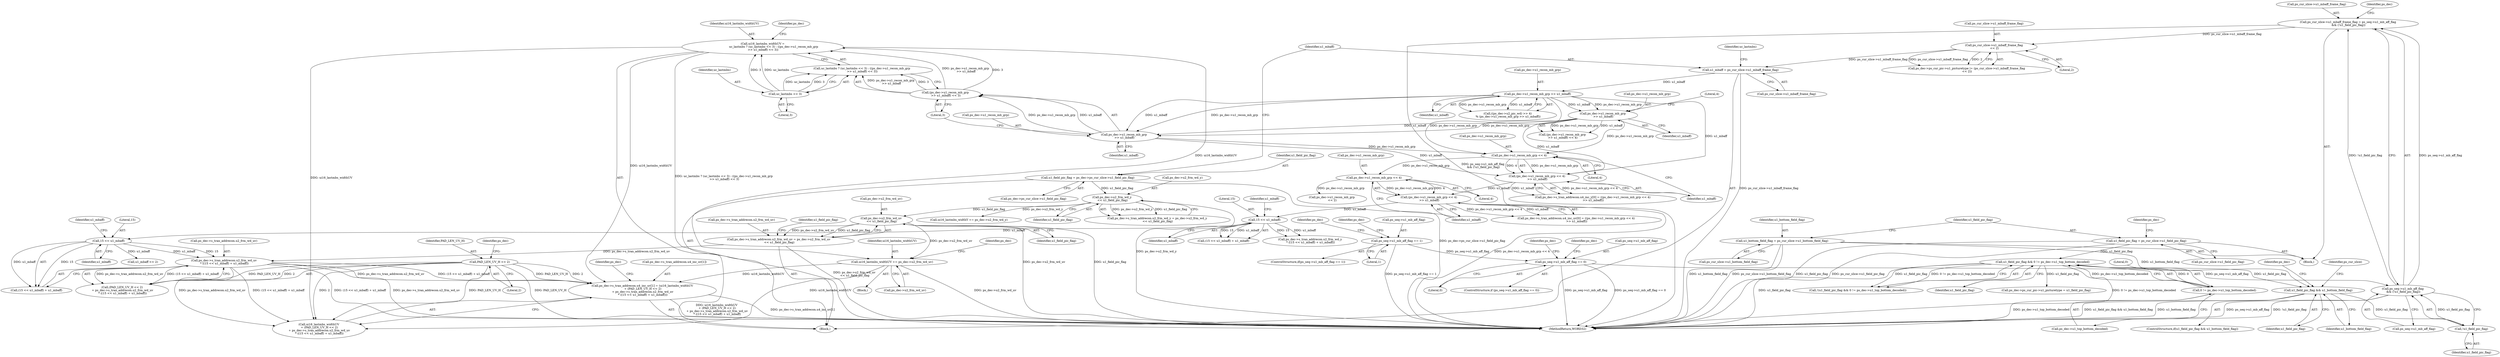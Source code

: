 digraph "0_Android_f634481e940421020e52f511c1fb34aac1db4b2f@integer" {
"1001919" [label="(Call,ps_dec->s_tran_addrecon.u4_inc_uv[1] = (ui16_lastmbs_widthUV\n + (PAD_LEN_UV_H << 2)\n + ps_dec->s_tran_addrecon.u2_frm_wd_uv\n * ((15 << u1_mbaff) + u1_mbaff)))"];
"1001859" [label="(Call,ui16_lastmbs_widthUV += ps_dec->u2_frm_wd_uv)"];
"1001846" [label="(Call,ps_dec->u2_frm_wd_uv\n << u1_field_pic_flag)"];
"1001835" [label="(Call,ps_dec->u2_frm_wd_y\n << u1_field_pic_flag)"];
"1001739" [label="(Call,u1_field_pic_flag = ps_dec->ps_cur_slice->u1_field_pic_flag)"];
"1001782" [label="(Call,ui16_lastmbs_widthUV =\n                        uc_lastmbs ? (uc_lastmbs << 3) : ((ps_dec->u1_recon_mb_grp\n >> u1_mbaff) << 3))"];
"1001786" [label="(Call,uc_lastmbs << 3)"];
"1001789" [label="(Call,(ps_dec->u1_recon_mb_grp\n >> u1_mbaff) << 3)"];
"1001790" [label="(Call,ps_dec->u1_recon_mb_grp\n >> u1_mbaff)"];
"1001761" [label="(Call,ps_dec->u1_recon_mb_grp >> u1_mbaff)"];
"1001747" [label="(Call,u1_mbaff = ps_cur_slice->u1_mbaff_frame_flag)"];
"1001364" [label="(Call,ps_cur_slice->u1_mbaff_frame_flag\n << 2)"];
"1001348" [label="(Call,ps_cur_slice->u1_mbaff_frame_flag = ps_seq->u1_mb_aff_flag\n && (!u1_field_pic_flag))"];
"1001352" [label="(Call,ps_seq->u1_mb_aff_flag\n && (!u1_field_pic_flag))"];
"1000312" [label="(Call,ps_seq->u1_mb_aff_flag == 0)"];
"1000284" [label="(Call,ps_seq->u1_mb_aff_flag == 1)"];
"1001356" [label="(Call,!u1_field_pic_flag)"];
"1001245" [label="(Call,u1_field_pic_flag && u1_bottom_field_flag)"];
"1000814" [label="(Call,u1_field_pic_flag && 0 != ps_dec->u1_top_bottom_decoded)"];
"1000181" [label="(Call,u1_field_pic_flag = ps_cur_slice->u1_field_pic_flag)"];
"1000816" [label="(Call,0 != ps_dec->u1_top_bottom_decoded)"];
"1000175" [label="(Call,u1_bottom_field_flag = ps_cur_slice->u1_bottom_field_flag)"];
"1001775" [label="(Call,ps_dec->u1_recon_mb_grp\n >> u1_mbaff)"];
"1001930" [label="(Call,PAD_LEN_UV_H << 2)"];
"1001933" [label="(Call,ps_dec->s_tran_addrecon.u2_frm_wd_uv\n * ((15 << u1_mbaff) + u1_mbaff))"];
"1001840" [label="(Call,ps_dec->s_tran_addrecon.u2_frm_wd_uv = ps_dec->u2_frm_wd_uv\n << u1_field_pic_flag)"];
"1001940" [label="(Call,15 << u1_mbaff)"];
"1001915" [label="(Call,15 << u1_mbaff)"];
"1001887" [label="(Call,(ps_dec->u1_recon_mb_grp << 4)\n >> u1_mbaff)"];
"1001888" [label="(Call,ps_dec->u1_recon_mb_grp << 4)"];
"1001873" [label="(Call,ps_dec->u1_recon_mb_grp << 4)"];
"1001872" [label="(Call,(ps_dec->u1_recon_mb_grp << 4)\n >> u1_mbaff)"];
"1001839" [label="(Identifier,u1_field_pic_flag)"];
"1001755" [label="(Call,((ps_dec->u2_pic_wd) >> 4)\n % (ps_dec->u1_recon_mb_grp >> u1_mbaff))"];
"1001774" [label="(Call,(ps_dec->u1_recon_mb_grp\n >> u1_mbaff) << 4)"];
"1001941" [label="(Literal,15)"];
"1001953" [label="(Call,ps_dec->u1_recon_mb_grp\n << 2)"];
"1000316" [label="(Literal,0)"];
"1001916" [label="(Literal,15)"];
"1001795" [label="(Literal,3)"];
"1001853" [label="(Block,)"];
"1001780" [label="(Literal,4)"];
"1001783" [label="(Identifier,ui16_lastmbs_widthUV)"];
"1000320" [label="(Identifier,ps_dec)"];
"1001348" [label="(Call,ps_cur_slice->u1_mbaff_frame_flag = ps_seq->u1_mb_aff_flag\n && (!u1_field_pic_flag))"];
"1000813" [label="(Call,!(u1_field_pic_flag && 0 != ps_dec->u1_top_bottom_decoded))"];
"1001786" [label="(Call,uc_lastmbs << 3)"];
"1001943" [label="(Identifier,u1_mbaff)"];
"1001929" [label="(Call,(PAD_LEN_UV_H << 2)\n + ps_dec->s_tran_addrecon.u2_frm_wd_uv\n * ((15 << u1_mbaff) + u1_mbaff))"];
"1001350" [label="(Identifier,ps_cur_slice)"];
"1000284" [label="(Call,ps_seq->u1_mb_aff_flag == 1)"];
"1001893" [label="(Identifier,u1_mbaff)"];
"1000177" [label="(Call,ps_cur_slice->u1_bottom_field_flag)"];
"1001246" [label="(Identifier,u1_field_pic_flag)"];
"1001874" [label="(Call,ps_dec->u1_recon_mb_grp)"];
"1001247" [label="(Identifier,u1_bottom_field_flag)"];
"1001878" [label="(Identifier,u1_mbaff)"];
"1001748" [label="(Identifier,u1_mbaff)"];
"1001762" [label="(Call,ps_dec->u1_recon_mb_grp)"];
"1001932" [label="(Literal,2)"];
"1001960" [label="(Call,u1_mbaff << 2)"];
"1001787" [label="(Identifier,uc_lastmbs)"];
"1000191" [label="(Identifier,ps_dec)"];
"1001873" [label="(Call,ps_dec->u1_recon_mb_grp << 4)"];
"1001761" [label="(Call,ps_dec->u1_recon_mb_grp >> u1_mbaff)"];
"1001840" [label="(Call,ps_dec->s_tran_addrecon.u2_frm_wd_uv = ps_dec->u2_frm_wd_uv\n << u1_field_pic_flag)"];
"1001791" [label="(Call,ps_dec->u1_recon_mb_grp)"];
"1000182" [label="(Identifier,u1_field_pic_flag)"];
"1000176" [label="(Identifier,u1_bottom_field_flag)"];
"1001917" [label="(Identifier,u1_mbaff)"];
"1000815" [label="(Identifier,u1_field_pic_flag)"];
"1001794" [label="(Identifier,u1_mbaff)"];
"1001747" [label="(Call,u1_mbaff = ps_cur_slice->u1_mbaff_frame_flag)"];
"1001352" [label="(Call,ps_seq->u1_mb_aff_flag\n && (!u1_field_pic_flag))"];
"1001739" [label="(Call,u1_field_pic_flag = ps_dec->ps_cur_slice->u1_field_pic_flag)"];
"1001789" [label="(Call,(ps_dec->u1_recon_mb_grp\n >> u1_mbaff) << 3)"];
"1001749" [label="(Call,ps_cur_slice->u1_mbaff_frame_flag)"];
"1001918" [label="(Identifier,u1_mbaff)"];
"1001864" [label="(Call,ps_dec->s_tran_addrecon.u4_inc_y[0] = ((ps_dec->u1_recon_mb_grp << 4)\n >> u1_mbaff))"];
"1001364" [label="(Call,ps_cur_slice->u1_mbaff_frame_flag\n << 2)"];
"1001784" [label="(Call,uc_lastmbs ? (uc_lastmbs << 3) : ((ps_dec->u1_recon_mb_grp\n >> u1_mbaff) << 3))"];
"1000285" [label="(Call,ps_seq->u1_mb_aff_flag)"];
"1000288" [label="(Literal,1)"];
"1001887" [label="(Call,(ps_dec->u1_recon_mb_grp << 4)\n >> u1_mbaff)"];
"1001790" [label="(Call,ps_dec->u1_recon_mb_grp\n >> u1_mbaff)"];
"1001889" [label="(Call,ps_dec->u1_recon_mb_grp)"];
"1001879" [label="(Call,ps_dec->s_tran_addrecon.u4_inc_uv[0] = ((ps_dec->u1_recon_mb_grp << 4)\n >> u1_mbaff))"];
"1001852" [label="(Identifier,u1_field_pic_flag)"];
"1001776" [label="(Call,ps_dec->u1_recon_mb_grp)"];
"1001754" [label="(Identifier,uc_lastmbs)"];
"1001868" [label="(Identifier,ps_dec)"];
"1001737" [label="(Block,)"];
"1001860" [label="(Identifier,ui16_lastmbs_widthUV)"];
"1001779" [label="(Identifier,u1_mbaff)"];
"1000818" [label="(Call,ps_dec->u1_top_bottom_decoded)"];
"1001368" [label="(Literal,2)"];
"1001861" [label="(Call,ps_dec->u2_frm_wd_uv)"];
"1001914" [label="(Call,(15 << u1_mbaff) + u1_mbaff)"];
"1001847" [label="(Call,ps_dec->u2_frm_wd_uv)"];
"1001854" [label="(Call,ui16_lastmbs_widthY += ps_dec->u2_frm_wd_y)"];
"1001829" [label="(Call,ps_dec->s_tran_addrecon.u2_frm_wd_y = ps_dec->u2_frm_wd_y\n << u1_field_pic_flag)"];
"1000325" [label="(Identifier,ps_dec)"];
"1001915" [label="(Call,15 << u1_mbaff)"];
"1001765" [label="(Identifier,u1_mbaff)"];
"1001859" [label="(Call,ui16_lastmbs_widthUV += ps_dec->u2_frm_wd_uv)"];
"1000816" [label="(Call,0 != ps_dec->u1_top_bottom_decoded)"];
"1001931" [label="(Identifier,PAD_LEN_UV_H)"];
"1000181" [label="(Call,u1_field_pic_flag = ps_cur_slice->u1_field_pic_flag)"];
"1001892" [label="(Literal,4)"];
"1001245" [label="(Call,u1_field_pic_flag && u1_bottom_field_flag)"];
"1001940" [label="(Call,15 << u1_mbaff)"];
"1001872" [label="(Call,(ps_dec->u1_recon_mb_grp << 4)\n >> u1_mbaff)"];
"1001835" [label="(Call,ps_dec->u2_frm_wd_y\n << u1_field_pic_flag)"];
"1001782" [label="(Call,ui16_lastmbs_widthUV =\n                        uc_lastmbs ? (uc_lastmbs << 3) : ((ps_dec->u1_recon_mb_grp\n >> u1_mbaff) << 3))"];
"1001775" [label="(Call,ps_dec->u1_recon_mb_grp\n >> u1_mbaff)"];
"1001365" [label="(Call,ps_cur_slice->u1_mbaff_frame_flag)"];
"1001154" [label="(Call,ps_dec->ps_cur_pic->u1_picturetype = u1_field_pic_flag)"];
"1002154" [label="(MethodReturn,WORD32)"];
"1000312" [label="(Call,ps_seq->u1_mb_aff_flag == 0)"];
"1001933" [label="(Call,ps_dec->s_tran_addrecon.u2_frm_wd_uv\n * ((15 << u1_mbaff) + u1_mbaff))"];
"1001919" [label="(Call,ps_dec->s_tran_addrecon.u4_inc_uv[1] = (ui16_lastmbs_widthUV\n + (PAD_LEN_UV_H << 2)\n + ps_dec->s_tran_addrecon.u2_frm_wd_uv\n * ((15 << u1_mbaff) + u1_mbaff)))"];
"1001945" [label="(Identifier,ps_dec)"];
"1001799" [label="(Identifier,ps_dec)"];
"1000817" [label="(Literal,0)"];
"1001930" [label="(Call,PAD_LEN_UV_H << 2)"];
"1001836" [label="(Call,ps_dec->u2_frm_wd_y)"];
"1001908" [label="(Call,ps_dec->s_tran_addrecon.u2_frm_wd_y\n * ((15 << u1_mbaff) + u1_mbaff))"];
"1001358" [label="(Call,ps_dec->ps_cur_pic->u1_picturetype |= (ps_cur_slice->u1_mbaff_frame_flag\n << 2))"];
"1000814" [label="(Call,u1_field_pic_flag && 0 != ps_dec->u1_top_bottom_decoded)"];
"1000175" [label="(Call,u1_bottom_field_flag = ps_cur_slice->u1_bottom_field_flag)"];
"1001888" [label="(Call,ps_dec->u1_recon_mb_grp << 4)"];
"1001877" [label="(Literal,4)"];
"1001927" [label="(Call,ui16_lastmbs_widthUV\n + (PAD_LEN_UV_H << 2)\n + ps_dec->s_tran_addrecon.u2_frm_wd_uv\n * ((15 << u1_mbaff) + u1_mbaff))"];
"1000311" [label="(ControlStructure,if (ps_seq->u1_mb_aff_flag == 0))"];
"1001936" [label="(Identifier,ps_dec)"];
"1001841" [label="(Call,ps_dec->s_tran_addrecon.u2_frm_wd_uv)"];
"1001846" [label="(Call,ps_dec->u2_frm_wd_uv\n << u1_field_pic_flag)"];
"1001741" [label="(Call,ps_dec->ps_cur_slice->u1_field_pic_flag)"];
"1001920" [label="(Call,ps_dec->s_tran_addrecon.u4_inc_uv[1])"];
"1000313" [label="(Call,ps_seq->u1_mb_aff_flag)"];
"1000308" [label="(Identifier,ps_dec)"];
"1001357" [label="(Identifier,u1_field_pic_flag)"];
"1001942" [label="(Identifier,u1_mbaff)"];
"1001356" [label="(Call,!u1_field_pic_flag)"];
"1001934" [label="(Call,ps_dec->s_tran_addrecon.u2_frm_wd_uv)"];
"1001788" [label="(Literal,3)"];
"1001740" [label="(Identifier,u1_field_pic_flag)"];
"1001939" [label="(Call,(15 << u1_mbaff) + u1_mbaff)"];
"1000292" [label="(Identifier,ps_dec)"];
"1000141" [label="(Block,)"];
"1001850" [label="(Identifier,u1_field_pic_flag)"];
"1001353" [label="(Call,ps_seq->u1_mb_aff_flag)"];
"1001349" [label="(Call,ps_cur_slice->u1_mbaff_frame_flag)"];
"1000283" [label="(ControlStructure,if(ps_seq->u1_mb_aff_flag == 1))"];
"1001361" [label="(Identifier,ps_dec)"];
"1000183" [label="(Call,ps_cur_slice->u1_field_pic_flag)"];
"1001255" [label="(Identifier,ps_dec)"];
"1001244" [label="(ControlStructure,if(u1_field_pic_flag && u1_bottom_field_flag))"];
"1001919" -> "1001737"  [label="AST: "];
"1001919" -> "1001927"  [label="CFG: "];
"1001920" -> "1001919"  [label="AST: "];
"1001927" -> "1001919"  [label="AST: "];
"1001945" -> "1001919"  [label="CFG: "];
"1001919" -> "1002154"  [label="DDG: ps_dec->s_tran_addrecon.u4_inc_uv[1]"];
"1001919" -> "1002154"  [label="DDG: ui16_lastmbs_widthUV\n + (PAD_LEN_UV_H << 2)\n + ps_dec->s_tran_addrecon.u2_frm_wd_uv\n * ((15 << u1_mbaff) + u1_mbaff)"];
"1001859" -> "1001919"  [label="DDG: ui16_lastmbs_widthUV"];
"1001782" -> "1001919"  [label="DDG: ui16_lastmbs_widthUV"];
"1001930" -> "1001919"  [label="DDG: PAD_LEN_UV_H"];
"1001930" -> "1001919"  [label="DDG: 2"];
"1001933" -> "1001919"  [label="DDG: ps_dec->s_tran_addrecon.u2_frm_wd_uv"];
"1001933" -> "1001919"  [label="DDG: (15 << u1_mbaff) + u1_mbaff"];
"1001859" -> "1001853"  [label="AST: "];
"1001859" -> "1001861"  [label="CFG: "];
"1001860" -> "1001859"  [label="AST: "];
"1001861" -> "1001859"  [label="AST: "];
"1001868" -> "1001859"  [label="CFG: "];
"1001859" -> "1002154"  [label="DDG: ps_dec->u2_frm_wd_uv"];
"1001846" -> "1001859"  [label="DDG: ps_dec->u2_frm_wd_uv"];
"1001782" -> "1001859"  [label="DDG: ui16_lastmbs_widthUV"];
"1001859" -> "1001927"  [label="DDG: ui16_lastmbs_widthUV"];
"1001846" -> "1001840"  [label="AST: "];
"1001846" -> "1001850"  [label="CFG: "];
"1001847" -> "1001846"  [label="AST: "];
"1001850" -> "1001846"  [label="AST: "];
"1001840" -> "1001846"  [label="CFG: "];
"1001846" -> "1002154"  [label="DDG: u1_field_pic_flag"];
"1001846" -> "1002154"  [label="DDG: ps_dec->u2_frm_wd_uv"];
"1001846" -> "1001840"  [label="DDG: ps_dec->u2_frm_wd_uv"];
"1001846" -> "1001840"  [label="DDG: u1_field_pic_flag"];
"1001835" -> "1001846"  [label="DDG: u1_field_pic_flag"];
"1001835" -> "1001829"  [label="AST: "];
"1001835" -> "1001839"  [label="CFG: "];
"1001836" -> "1001835"  [label="AST: "];
"1001839" -> "1001835"  [label="AST: "];
"1001829" -> "1001835"  [label="CFG: "];
"1001835" -> "1002154"  [label="DDG: ps_dec->u2_frm_wd_y"];
"1001835" -> "1001829"  [label="DDG: ps_dec->u2_frm_wd_y"];
"1001835" -> "1001829"  [label="DDG: u1_field_pic_flag"];
"1001739" -> "1001835"  [label="DDG: u1_field_pic_flag"];
"1001835" -> "1001854"  [label="DDG: ps_dec->u2_frm_wd_y"];
"1001739" -> "1001737"  [label="AST: "];
"1001739" -> "1001741"  [label="CFG: "];
"1001740" -> "1001739"  [label="AST: "];
"1001741" -> "1001739"  [label="AST: "];
"1001748" -> "1001739"  [label="CFG: "];
"1001739" -> "1002154"  [label="DDG: ps_dec->ps_cur_slice->u1_field_pic_flag"];
"1001782" -> "1001737"  [label="AST: "];
"1001782" -> "1001784"  [label="CFG: "];
"1001783" -> "1001782"  [label="AST: "];
"1001784" -> "1001782"  [label="AST: "];
"1001799" -> "1001782"  [label="CFG: "];
"1001782" -> "1002154"  [label="DDG: uc_lastmbs ? (uc_lastmbs << 3) : ((ps_dec->u1_recon_mb_grp\n >> u1_mbaff) << 3)"];
"1001786" -> "1001782"  [label="DDG: uc_lastmbs"];
"1001786" -> "1001782"  [label="DDG: 3"];
"1001789" -> "1001782"  [label="DDG: ps_dec->u1_recon_mb_grp\n >> u1_mbaff"];
"1001789" -> "1001782"  [label="DDG: 3"];
"1001782" -> "1001927"  [label="DDG: ui16_lastmbs_widthUV"];
"1001786" -> "1001784"  [label="AST: "];
"1001786" -> "1001788"  [label="CFG: "];
"1001787" -> "1001786"  [label="AST: "];
"1001788" -> "1001786"  [label="AST: "];
"1001784" -> "1001786"  [label="CFG: "];
"1001786" -> "1001784"  [label="DDG: uc_lastmbs"];
"1001786" -> "1001784"  [label="DDG: 3"];
"1001789" -> "1001784"  [label="AST: "];
"1001789" -> "1001795"  [label="CFG: "];
"1001790" -> "1001789"  [label="AST: "];
"1001795" -> "1001789"  [label="AST: "];
"1001784" -> "1001789"  [label="CFG: "];
"1001789" -> "1001784"  [label="DDG: ps_dec->u1_recon_mb_grp\n >> u1_mbaff"];
"1001789" -> "1001784"  [label="DDG: 3"];
"1001790" -> "1001789"  [label="DDG: ps_dec->u1_recon_mb_grp"];
"1001790" -> "1001789"  [label="DDG: u1_mbaff"];
"1001790" -> "1001794"  [label="CFG: "];
"1001791" -> "1001790"  [label="AST: "];
"1001794" -> "1001790"  [label="AST: "];
"1001795" -> "1001790"  [label="CFG: "];
"1001761" -> "1001790"  [label="DDG: ps_dec->u1_recon_mb_grp"];
"1001761" -> "1001790"  [label="DDG: u1_mbaff"];
"1001775" -> "1001790"  [label="DDG: ps_dec->u1_recon_mb_grp"];
"1001775" -> "1001790"  [label="DDG: u1_mbaff"];
"1001790" -> "1001873"  [label="DDG: ps_dec->u1_recon_mb_grp"];
"1001790" -> "1001872"  [label="DDG: u1_mbaff"];
"1001761" -> "1001755"  [label="AST: "];
"1001761" -> "1001765"  [label="CFG: "];
"1001762" -> "1001761"  [label="AST: "];
"1001765" -> "1001761"  [label="AST: "];
"1001755" -> "1001761"  [label="CFG: "];
"1001761" -> "1001755"  [label="DDG: ps_dec->u1_recon_mb_grp"];
"1001761" -> "1001755"  [label="DDG: u1_mbaff"];
"1001747" -> "1001761"  [label="DDG: u1_mbaff"];
"1001761" -> "1001775"  [label="DDG: ps_dec->u1_recon_mb_grp"];
"1001761" -> "1001775"  [label="DDG: u1_mbaff"];
"1001761" -> "1001873"  [label="DDG: ps_dec->u1_recon_mb_grp"];
"1001761" -> "1001872"  [label="DDG: u1_mbaff"];
"1001747" -> "1001737"  [label="AST: "];
"1001747" -> "1001749"  [label="CFG: "];
"1001748" -> "1001747"  [label="AST: "];
"1001749" -> "1001747"  [label="AST: "];
"1001754" -> "1001747"  [label="CFG: "];
"1001747" -> "1002154"  [label="DDG: ps_cur_slice->u1_mbaff_frame_flag"];
"1001364" -> "1001747"  [label="DDG: ps_cur_slice->u1_mbaff_frame_flag"];
"1001364" -> "1001358"  [label="AST: "];
"1001364" -> "1001368"  [label="CFG: "];
"1001365" -> "1001364"  [label="AST: "];
"1001368" -> "1001364"  [label="AST: "];
"1001358" -> "1001364"  [label="CFG: "];
"1001364" -> "1001358"  [label="DDG: ps_cur_slice->u1_mbaff_frame_flag"];
"1001364" -> "1001358"  [label="DDG: 2"];
"1001348" -> "1001364"  [label="DDG: ps_cur_slice->u1_mbaff_frame_flag"];
"1001348" -> "1000141"  [label="AST: "];
"1001348" -> "1001352"  [label="CFG: "];
"1001349" -> "1001348"  [label="AST: "];
"1001352" -> "1001348"  [label="AST: "];
"1001361" -> "1001348"  [label="CFG: "];
"1001348" -> "1002154"  [label="DDG: ps_seq->u1_mb_aff_flag\n && (!u1_field_pic_flag)"];
"1001352" -> "1001348"  [label="DDG: ps_seq->u1_mb_aff_flag"];
"1001352" -> "1001348"  [label="DDG: !u1_field_pic_flag"];
"1001352" -> "1001353"  [label="CFG: "];
"1001352" -> "1001356"  [label="CFG: "];
"1001353" -> "1001352"  [label="AST: "];
"1001356" -> "1001352"  [label="AST: "];
"1001352" -> "1002154"  [label="DDG: ps_seq->u1_mb_aff_flag"];
"1001352" -> "1002154"  [label="DDG: !u1_field_pic_flag"];
"1000312" -> "1001352"  [label="DDG: ps_seq->u1_mb_aff_flag"];
"1001356" -> "1001352"  [label="DDG: u1_field_pic_flag"];
"1000312" -> "1000311"  [label="AST: "];
"1000312" -> "1000316"  [label="CFG: "];
"1000313" -> "1000312"  [label="AST: "];
"1000316" -> "1000312"  [label="AST: "];
"1000320" -> "1000312"  [label="CFG: "];
"1000325" -> "1000312"  [label="CFG: "];
"1000312" -> "1002154"  [label="DDG: ps_seq->u1_mb_aff_flag == 0"];
"1000312" -> "1002154"  [label="DDG: ps_seq->u1_mb_aff_flag"];
"1000284" -> "1000312"  [label="DDG: ps_seq->u1_mb_aff_flag"];
"1000284" -> "1000283"  [label="AST: "];
"1000284" -> "1000288"  [label="CFG: "];
"1000285" -> "1000284"  [label="AST: "];
"1000288" -> "1000284"  [label="AST: "];
"1000292" -> "1000284"  [label="CFG: "];
"1000308" -> "1000284"  [label="CFG: "];
"1000284" -> "1002154"  [label="DDG: ps_seq->u1_mb_aff_flag == 1"];
"1001356" -> "1001357"  [label="CFG: "];
"1001357" -> "1001356"  [label="AST: "];
"1001245" -> "1001356"  [label="DDG: u1_field_pic_flag"];
"1001245" -> "1001244"  [label="AST: "];
"1001245" -> "1001246"  [label="CFG: "];
"1001245" -> "1001247"  [label="CFG: "];
"1001246" -> "1001245"  [label="AST: "];
"1001247" -> "1001245"  [label="AST: "];
"1001255" -> "1001245"  [label="CFG: "];
"1001350" -> "1001245"  [label="CFG: "];
"1001245" -> "1002154"  [label="DDG: u1_bottom_field_flag"];
"1001245" -> "1002154"  [label="DDG: u1_field_pic_flag && u1_bottom_field_flag"];
"1000814" -> "1001245"  [label="DDG: u1_field_pic_flag"];
"1000175" -> "1001245"  [label="DDG: u1_bottom_field_flag"];
"1000814" -> "1000813"  [label="AST: "];
"1000814" -> "1000815"  [label="CFG: "];
"1000814" -> "1000816"  [label="CFG: "];
"1000815" -> "1000814"  [label="AST: "];
"1000816" -> "1000814"  [label="AST: "];
"1000813" -> "1000814"  [label="CFG: "];
"1000814" -> "1002154"  [label="DDG: 0 != ps_dec->u1_top_bottom_decoded"];
"1000814" -> "1002154"  [label="DDG: u1_field_pic_flag"];
"1000814" -> "1000813"  [label="DDG: u1_field_pic_flag"];
"1000814" -> "1000813"  [label="DDG: 0 != ps_dec->u1_top_bottom_decoded"];
"1000181" -> "1000814"  [label="DDG: u1_field_pic_flag"];
"1000816" -> "1000814"  [label="DDG: 0"];
"1000816" -> "1000814"  [label="DDG: ps_dec->u1_top_bottom_decoded"];
"1000814" -> "1001154"  [label="DDG: u1_field_pic_flag"];
"1000181" -> "1000141"  [label="AST: "];
"1000181" -> "1000183"  [label="CFG: "];
"1000182" -> "1000181"  [label="AST: "];
"1000183" -> "1000181"  [label="AST: "];
"1000191" -> "1000181"  [label="CFG: "];
"1000181" -> "1002154"  [label="DDG: u1_field_pic_flag"];
"1000181" -> "1002154"  [label="DDG: ps_cur_slice->u1_field_pic_flag"];
"1000816" -> "1000818"  [label="CFG: "];
"1000817" -> "1000816"  [label="AST: "];
"1000818" -> "1000816"  [label="AST: "];
"1000816" -> "1002154"  [label="DDG: ps_dec->u1_top_bottom_decoded"];
"1000175" -> "1000141"  [label="AST: "];
"1000175" -> "1000177"  [label="CFG: "];
"1000176" -> "1000175"  [label="AST: "];
"1000177" -> "1000175"  [label="AST: "];
"1000182" -> "1000175"  [label="CFG: "];
"1000175" -> "1002154"  [label="DDG: u1_bottom_field_flag"];
"1000175" -> "1002154"  [label="DDG: ps_cur_slice->u1_bottom_field_flag"];
"1001775" -> "1001774"  [label="AST: "];
"1001775" -> "1001779"  [label="CFG: "];
"1001776" -> "1001775"  [label="AST: "];
"1001779" -> "1001775"  [label="AST: "];
"1001780" -> "1001775"  [label="CFG: "];
"1001775" -> "1001774"  [label="DDG: ps_dec->u1_recon_mb_grp"];
"1001775" -> "1001774"  [label="DDG: u1_mbaff"];
"1001775" -> "1001873"  [label="DDG: ps_dec->u1_recon_mb_grp"];
"1001775" -> "1001872"  [label="DDG: u1_mbaff"];
"1001930" -> "1001929"  [label="AST: "];
"1001930" -> "1001932"  [label="CFG: "];
"1001931" -> "1001930"  [label="AST: "];
"1001932" -> "1001930"  [label="AST: "];
"1001936" -> "1001930"  [label="CFG: "];
"1001930" -> "1002154"  [label="DDG: PAD_LEN_UV_H"];
"1001930" -> "1001927"  [label="DDG: PAD_LEN_UV_H"];
"1001930" -> "1001927"  [label="DDG: 2"];
"1001930" -> "1001929"  [label="DDG: PAD_LEN_UV_H"];
"1001930" -> "1001929"  [label="DDG: 2"];
"1001933" -> "1001929"  [label="AST: "];
"1001933" -> "1001939"  [label="CFG: "];
"1001934" -> "1001933"  [label="AST: "];
"1001939" -> "1001933"  [label="AST: "];
"1001929" -> "1001933"  [label="CFG: "];
"1001933" -> "1002154"  [label="DDG: ps_dec->s_tran_addrecon.u2_frm_wd_uv"];
"1001933" -> "1002154"  [label="DDG: (15 << u1_mbaff) + u1_mbaff"];
"1001933" -> "1001927"  [label="DDG: ps_dec->s_tran_addrecon.u2_frm_wd_uv"];
"1001933" -> "1001927"  [label="DDG: (15 << u1_mbaff) + u1_mbaff"];
"1001933" -> "1001929"  [label="DDG: ps_dec->s_tran_addrecon.u2_frm_wd_uv"];
"1001933" -> "1001929"  [label="DDG: (15 << u1_mbaff) + u1_mbaff"];
"1001840" -> "1001933"  [label="DDG: ps_dec->s_tran_addrecon.u2_frm_wd_uv"];
"1001940" -> "1001933"  [label="DDG: 15"];
"1001940" -> "1001933"  [label="DDG: u1_mbaff"];
"1001840" -> "1001737"  [label="AST: "];
"1001841" -> "1001840"  [label="AST: "];
"1001852" -> "1001840"  [label="CFG: "];
"1001840" -> "1002154"  [label="DDG: ps_dec->u2_frm_wd_uv\n << u1_field_pic_flag"];
"1001940" -> "1001939"  [label="AST: "];
"1001940" -> "1001942"  [label="CFG: "];
"1001941" -> "1001940"  [label="AST: "];
"1001942" -> "1001940"  [label="AST: "];
"1001943" -> "1001940"  [label="CFG: "];
"1001940" -> "1001939"  [label="DDG: 15"];
"1001940" -> "1001939"  [label="DDG: u1_mbaff"];
"1001915" -> "1001940"  [label="DDG: u1_mbaff"];
"1001940" -> "1001960"  [label="DDG: u1_mbaff"];
"1001915" -> "1001914"  [label="AST: "];
"1001915" -> "1001917"  [label="CFG: "];
"1001916" -> "1001915"  [label="AST: "];
"1001917" -> "1001915"  [label="AST: "];
"1001918" -> "1001915"  [label="CFG: "];
"1001915" -> "1001908"  [label="DDG: 15"];
"1001915" -> "1001908"  [label="DDG: u1_mbaff"];
"1001915" -> "1001914"  [label="DDG: 15"];
"1001915" -> "1001914"  [label="DDG: u1_mbaff"];
"1001887" -> "1001915"  [label="DDG: u1_mbaff"];
"1001887" -> "1001879"  [label="AST: "];
"1001887" -> "1001893"  [label="CFG: "];
"1001888" -> "1001887"  [label="AST: "];
"1001893" -> "1001887"  [label="AST: "];
"1001879" -> "1001887"  [label="CFG: "];
"1001887" -> "1002154"  [label="DDG: ps_dec->u1_recon_mb_grp << 4"];
"1001887" -> "1001879"  [label="DDG: ps_dec->u1_recon_mb_grp << 4"];
"1001887" -> "1001879"  [label="DDG: u1_mbaff"];
"1001888" -> "1001887"  [label="DDG: ps_dec->u1_recon_mb_grp"];
"1001888" -> "1001887"  [label="DDG: 4"];
"1001872" -> "1001887"  [label="DDG: u1_mbaff"];
"1001888" -> "1001892"  [label="CFG: "];
"1001889" -> "1001888"  [label="AST: "];
"1001892" -> "1001888"  [label="AST: "];
"1001893" -> "1001888"  [label="CFG: "];
"1001873" -> "1001888"  [label="DDG: ps_dec->u1_recon_mb_grp"];
"1001888" -> "1001953"  [label="DDG: ps_dec->u1_recon_mb_grp"];
"1001873" -> "1001872"  [label="AST: "];
"1001873" -> "1001877"  [label="CFG: "];
"1001874" -> "1001873"  [label="AST: "];
"1001877" -> "1001873"  [label="AST: "];
"1001878" -> "1001873"  [label="CFG: "];
"1001873" -> "1001872"  [label="DDG: ps_dec->u1_recon_mb_grp"];
"1001873" -> "1001872"  [label="DDG: 4"];
"1001872" -> "1001864"  [label="AST: "];
"1001872" -> "1001878"  [label="CFG: "];
"1001878" -> "1001872"  [label="AST: "];
"1001864" -> "1001872"  [label="CFG: "];
"1001872" -> "1001864"  [label="DDG: ps_dec->u1_recon_mb_grp << 4"];
"1001872" -> "1001864"  [label="DDG: u1_mbaff"];
}
